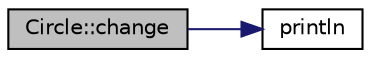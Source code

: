 digraph "Circle::change"
{
 // INTERACTIVE_SVG=YES
 // LATEX_PDF_SIZE
  bgcolor="transparent";
  edge [fontname="Helvetica",fontsize="10",labelfontname="Helvetica",labelfontsize="10"];
  node [fontname="Helvetica",fontsize="10",shape=record];
  rankdir="LR";
  Node1 [label="Circle::change",height=0.2,width=0.4,color="black", fillcolor="grey75", style="filled", fontcolor="black",tooltip="implementation of the method for changing the graphic primitive \"Circle\""];
  Node1 -> Node2 [color="midnightblue",fontsize="10",style="solid",fontname="Helvetica"];
  Node2 [label="println",height=0.2,width=0.4,color="black",URL="$d1/d1f/editor_8cpp.html#a7187bd2506b183203982bbb35c73483b",tooltip="Utility function for printing messages using <fmt> library plus new line character."];
}
